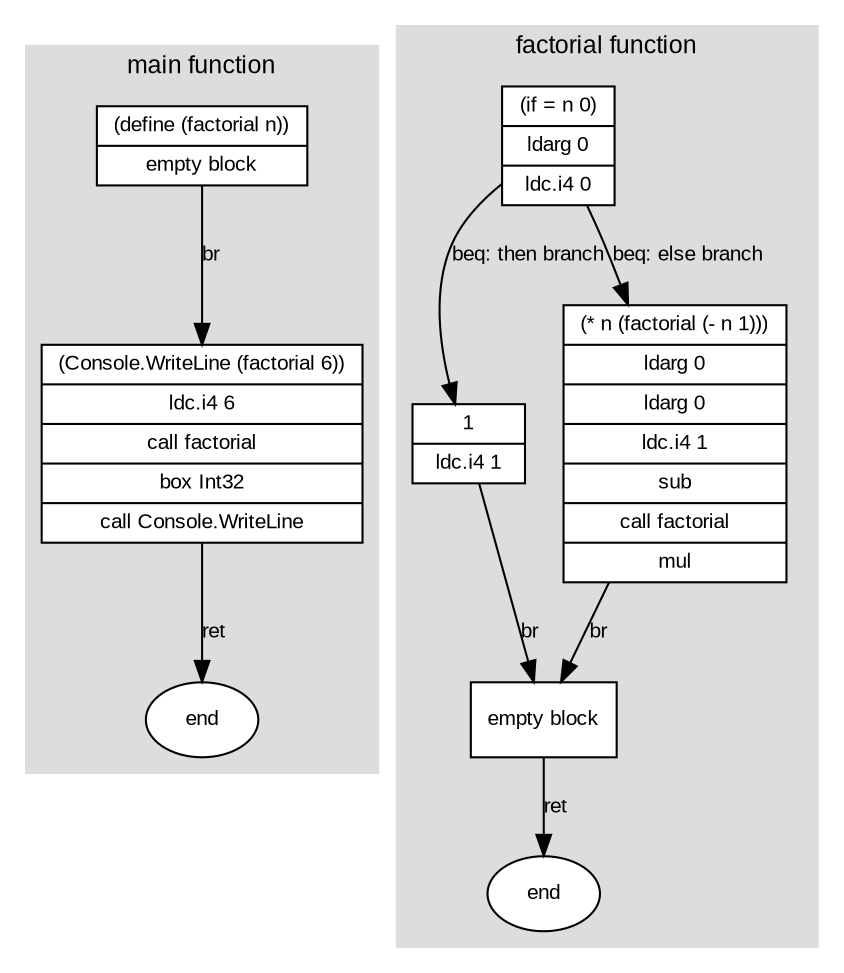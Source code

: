 /*
(define (factorial n)
  (if (= n 0) 
    1 
    (* n (factorial (- n 1)))))
(Console.WriteLine (factorial 6))
*/

digraph G
{
  rankdir = TB
  fontname = "Arial"
  fontsize = 12
  size = "6.7,6.7"

  subgraph cluster_main
  {
    penwidth = 0
    bgcolor = "#dddddd"
    label = "main function"

    main_1
    [
      fontname = "Arial"
      fontsize = 10
      shape = "record"
      label = "{ (define (factorial n))|empty block }"
      fillcolor = "#ffffff"
      style = "filled"
    ]

    main_2
    [
      fontname = "Arial"
      fontsize = 10
      shape = "record"
      label = "{ (Console.WriteLine (factorial 6))|ldc.i4 6|call factorial|box Int32|call Console.WriteLine }"
      fillcolor = "#ffffff"
      style = "filled"
    ]

    main_end
    [
      fontname = "Arial"
      fontsize = 10
      label = "end"
      fillcolor = "#ffffff"
      style = "filled"
    ]
  }

  subgraph cluster_factorial
  {
    penwidth = 0
    bgcolor = "#dddddd"
    label = "factorial function"

    factorial_1
    [
      fontname = "Arial"
      fontsize = 10
      shape = "record"
      label = "{ (if = n 0)|ldarg 0|ldc.i4 0 }"
      fillcolor = "#ffffff"
      style = "filled"
    ]

    factorial_2
    [
      fontname = "Arial"
      fontsize = 10
      shape = "record"
      label = "{ 1|ldc.i4 1 }"
      fillcolor = "#ffffff"
      style = "filled"
    ]

    factorial_3
    [
      fontname = "Arial"
      fontsize = 10
      shape = "record"
      label = "{ (* n (factorial (- n 1)))|ldarg 0|ldarg 0|ldc.i4 1|sub|call factorial|mul }"
      fillcolor = "#ffffff"
      style = "filled"
    ]

    factorial_4
    [
      fontname = "Arial"
      fontsize = 10
      shape = "record"
      label = "empty block"
      fillcolor = "#ffffff"
      style = "filled"
    ]

    factorial_end
    [
      fontname = "Arial"
      fontsize = 10
      label = "end"
      fillcolor = "#ffffff"
      style = "filled"
    ]
  }

  main_1 -> main_2
  [
    fontname = "Arial"
    fontsize = 10
    label = "br"
  ]

  main_2 -> main_end
  [
    fontname = "Arial"
    fontsize = 10
    label = "ret"
  ]

  factorial_1 -> factorial_2
  [
    fontname = "Arial"
    fontsize = 10
    label = "beq: then branch"
  ]

  factorial_1 -> factorial_3
  [
    fontname = "Arial"
    fontsize = 10
    label = "beq: else branch"
  ]

  factorial_2 -> factorial_4
  [
    fontname = "Arial"
    fontsize = 10
    label = "br"
  ]

  factorial_3 -> factorial_4
  [
    fontname = "Arial"
    fontsize = 10
    label = "br"
  ]

  factorial_4 -> factorial_end
  [
    fontname = "Arial"
    fontsize = 10
    label = "ret"
  ]
}